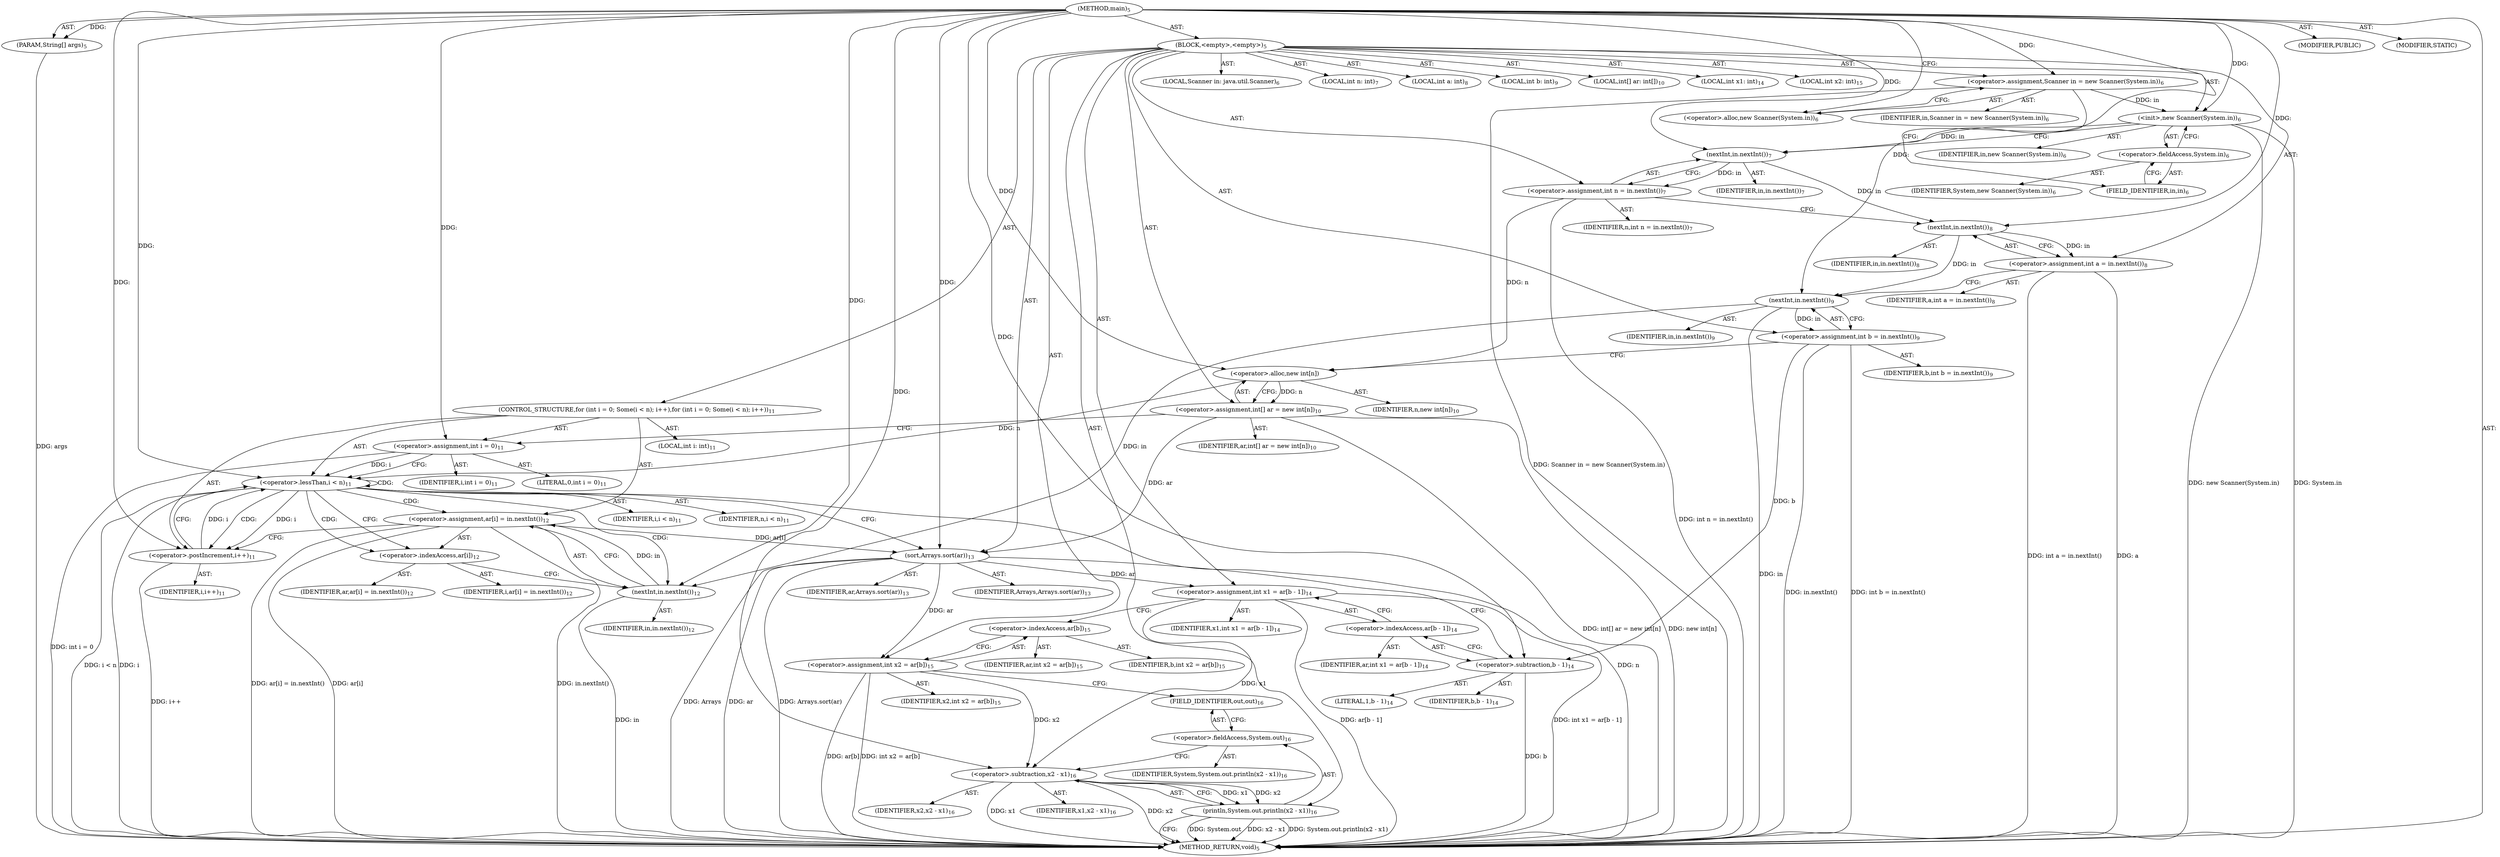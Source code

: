 digraph "main" {  
"19" [label = <(METHOD,main)<SUB>5</SUB>> ]
"20" [label = <(PARAM,String[] args)<SUB>5</SUB>> ]
"21" [label = <(BLOCK,&lt;empty&gt;,&lt;empty&gt;)<SUB>5</SUB>> ]
"4" [label = <(LOCAL,Scanner in: java.util.Scanner)<SUB>6</SUB>> ]
"22" [label = <(&lt;operator&gt;.assignment,Scanner in = new Scanner(System.in))<SUB>6</SUB>> ]
"23" [label = <(IDENTIFIER,in,Scanner in = new Scanner(System.in))<SUB>6</SUB>> ]
"24" [label = <(&lt;operator&gt;.alloc,new Scanner(System.in))<SUB>6</SUB>> ]
"25" [label = <(&lt;init&gt;,new Scanner(System.in))<SUB>6</SUB>> ]
"3" [label = <(IDENTIFIER,in,new Scanner(System.in))<SUB>6</SUB>> ]
"26" [label = <(&lt;operator&gt;.fieldAccess,System.in)<SUB>6</SUB>> ]
"27" [label = <(IDENTIFIER,System,new Scanner(System.in))<SUB>6</SUB>> ]
"28" [label = <(FIELD_IDENTIFIER,in,in)<SUB>6</SUB>> ]
"29" [label = <(LOCAL,int n: int)<SUB>7</SUB>> ]
"30" [label = <(&lt;operator&gt;.assignment,int n = in.nextInt())<SUB>7</SUB>> ]
"31" [label = <(IDENTIFIER,n,int n = in.nextInt())<SUB>7</SUB>> ]
"32" [label = <(nextInt,in.nextInt())<SUB>7</SUB>> ]
"33" [label = <(IDENTIFIER,in,in.nextInt())<SUB>7</SUB>> ]
"34" [label = <(LOCAL,int a: int)<SUB>8</SUB>> ]
"35" [label = <(&lt;operator&gt;.assignment,int a = in.nextInt())<SUB>8</SUB>> ]
"36" [label = <(IDENTIFIER,a,int a = in.nextInt())<SUB>8</SUB>> ]
"37" [label = <(nextInt,in.nextInt())<SUB>8</SUB>> ]
"38" [label = <(IDENTIFIER,in,in.nextInt())<SUB>8</SUB>> ]
"39" [label = <(LOCAL,int b: int)<SUB>9</SUB>> ]
"40" [label = <(&lt;operator&gt;.assignment,int b = in.nextInt())<SUB>9</SUB>> ]
"41" [label = <(IDENTIFIER,b,int b = in.nextInt())<SUB>9</SUB>> ]
"42" [label = <(nextInt,in.nextInt())<SUB>9</SUB>> ]
"43" [label = <(IDENTIFIER,in,in.nextInt())<SUB>9</SUB>> ]
"44" [label = <(LOCAL,int[] ar: int[])<SUB>10</SUB>> ]
"45" [label = <(&lt;operator&gt;.assignment,int[] ar = new int[n])<SUB>10</SUB>> ]
"46" [label = <(IDENTIFIER,ar,int[] ar = new int[n])<SUB>10</SUB>> ]
"47" [label = <(&lt;operator&gt;.alloc,new int[n])> ]
"48" [label = <(IDENTIFIER,n,new int[n])<SUB>10</SUB>> ]
"49" [label = <(CONTROL_STRUCTURE,for (int i = 0; Some(i &lt; n); i++),for (int i = 0; Some(i &lt; n); i++))<SUB>11</SUB>> ]
"50" [label = <(LOCAL,int i: int)<SUB>11</SUB>> ]
"51" [label = <(&lt;operator&gt;.assignment,int i = 0)<SUB>11</SUB>> ]
"52" [label = <(IDENTIFIER,i,int i = 0)<SUB>11</SUB>> ]
"53" [label = <(LITERAL,0,int i = 0)<SUB>11</SUB>> ]
"54" [label = <(&lt;operator&gt;.lessThan,i &lt; n)<SUB>11</SUB>> ]
"55" [label = <(IDENTIFIER,i,i &lt; n)<SUB>11</SUB>> ]
"56" [label = <(IDENTIFIER,n,i &lt; n)<SUB>11</SUB>> ]
"57" [label = <(&lt;operator&gt;.postIncrement,i++)<SUB>11</SUB>> ]
"58" [label = <(IDENTIFIER,i,i++)<SUB>11</SUB>> ]
"59" [label = <(&lt;operator&gt;.assignment,ar[i] = in.nextInt())<SUB>12</SUB>> ]
"60" [label = <(&lt;operator&gt;.indexAccess,ar[i])<SUB>12</SUB>> ]
"61" [label = <(IDENTIFIER,ar,ar[i] = in.nextInt())<SUB>12</SUB>> ]
"62" [label = <(IDENTIFIER,i,ar[i] = in.nextInt())<SUB>12</SUB>> ]
"63" [label = <(nextInt,in.nextInt())<SUB>12</SUB>> ]
"64" [label = <(IDENTIFIER,in,in.nextInt())<SUB>12</SUB>> ]
"65" [label = <(sort,Arrays.sort(ar))<SUB>13</SUB>> ]
"66" [label = <(IDENTIFIER,Arrays,Arrays.sort(ar))<SUB>13</SUB>> ]
"67" [label = <(IDENTIFIER,ar,Arrays.sort(ar))<SUB>13</SUB>> ]
"68" [label = <(LOCAL,int x1: int)<SUB>14</SUB>> ]
"69" [label = <(&lt;operator&gt;.assignment,int x1 = ar[b - 1])<SUB>14</SUB>> ]
"70" [label = <(IDENTIFIER,x1,int x1 = ar[b - 1])<SUB>14</SUB>> ]
"71" [label = <(&lt;operator&gt;.indexAccess,ar[b - 1])<SUB>14</SUB>> ]
"72" [label = <(IDENTIFIER,ar,int x1 = ar[b - 1])<SUB>14</SUB>> ]
"73" [label = <(&lt;operator&gt;.subtraction,b - 1)<SUB>14</SUB>> ]
"74" [label = <(IDENTIFIER,b,b - 1)<SUB>14</SUB>> ]
"75" [label = <(LITERAL,1,b - 1)<SUB>14</SUB>> ]
"76" [label = <(LOCAL,int x2: int)<SUB>15</SUB>> ]
"77" [label = <(&lt;operator&gt;.assignment,int x2 = ar[b])<SUB>15</SUB>> ]
"78" [label = <(IDENTIFIER,x2,int x2 = ar[b])<SUB>15</SUB>> ]
"79" [label = <(&lt;operator&gt;.indexAccess,ar[b])<SUB>15</SUB>> ]
"80" [label = <(IDENTIFIER,ar,int x2 = ar[b])<SUB>15</SUB>> ]
"81" [label = <(IDENTIFIER,b,int x2 = ar[b])<SUB>15</SUB>> ]
"82" [label = <(println,System.out.println(x2 - x1))<SUB>16</SUB>> ]
"83" [label = <(&lt;operator&gt;.fieldAccess,System.out)<SUB>16</SUB>> ]
"84" [label = <(IDENTIFIER,System,System.out.println(x2 - x1))<SUB>16</SUB>> ]
"85" [label = <(FIELD_IDENTIFIER,out,out)<SUB>16</SUB>> ]
"86" [label = <(&lt;operator&gt;.subtraction,x2 - x1)<SUB>16</SUB>> ]
"87" [label = <(IDENTIFIER,x2,x2 - x1)<SUB>16</SUB>> ]
"88" [label = <(IDENTIFIER,x1,x2 - x1)<SUB>16</SUB>> ]
"89" [label = <(MODIFIER,PUBLIC)> ]
"90" [label = <(MODIFIER,STATIC)> ]
"91" [label = <(METHOD_RETURN,void)<SUB>5</SUB>> ]
  "19" -> "20"  [ label = "AST: "] 
  "19" -> "21"  [ label = "AST: "] 
  "19" -> "89"  [ label = "AST: "] 
  "19" -> "90"  [ label = "AST: "] 
  "19" -> "91"  [ label = "AST: "] 
  "21" -> "4"  [ label = "AST: "] 
  "21" -> "22"  [ label = "AST: "] 
  "21" -> "25"  [ label = "AST: "] 
  "21" -> "29"  [ label = "AST: "] 
  "21" -> "30"  [ label = "AST: "] 
  "21" -> "34"  [ label = "AST: "] 
  "21" -> "35"  [ label = "AST: "] 
  "21" -> "39"  [ label = "AST: "] 
  "21" -> "40"  [ label = "AST: "] 
  "21" -> "44"  [ label = "AST: "] 
  "21" -> "45"  [ label = "AST: "] 
  "21" -> "49"  [ label = "AST: "] 
  "21" -> "65"  [ label = "AST: "] 
  "21" -> "68"  [ label = "AST: "] 
  "21" -> "69"  [ label = "AST: "] 
  "21" -> "76"  [ label = "AST: "] 
  "21" -> "77"  [ label = "AST: "] 
  "21" -> "82"  [ label = "AST: "] 
  "22" -> "23"  [ label = "AST: "] 
  "22" -> "24"  [ label = "AST: "] 
  "25" -> "3"  [ label = "AST: "] 
  "25" -> "26"  [ label = "AST: "] 
  "26" -> "27"  [ label = "AST: "] 
  "26" -> "28"  [ label = "AST: "] 
  "30" -> "31"  [ label = "AST: "] 
  "30" -> "32"  [ label = "AST: "] 
  "32" -> "33"  [ label = "AST: "] 
  "35" -> "36"  [ label = "AST: "] 
  "35" -> "37"  [ label = "AST: "] 
  "37" -> "38"  [ label = "AST: "] 
  "40" -> "41"  [ label = "AST: "] 
  "40" -> "42"  [ label = "AST: "] 
  "42" -> "43"  [ label = "AST: "] 
  "45" -> "46"  [ label = "AST: "] 
  "45" -> "47"  [ label = "AST: "] 
  "47" -> "48"  [ label = "AST: "] 
  "49" -> "50"  [ label = "AST: "] 
  "49" -> "51"  [ label = "AST: "] 
  "49" -> "54"  [ label = "AST: "] 
  "49" -> "57"  [ label = "AST: "] 
  "49" -> "59"  [ label = "AST: "] 
  "51" -> "52"  [ label = "AST: "] 
  "51" -> "53"  [ label = "AST: "] 
  "54" -> "55"  [ label = "AST: "] 
  "54" -> "56"  [ label = "AST: "] 
  "57" -> "58"  [ label = "AST: "] 
  "59" -> "60"  [ label = "AST: "] 
  "59" -> "63"  [ label = "AST: "] 
  "60" -> "61"  [ label = "AST: "] 
  "60" -> "62"  [ label = "AST: "] 
  "63" -> "64"  [ label = "AST: "] 
  "65" -> "66"  [ label = "AST: "] 
  "65" -> "67"  [ label = "AST: "] 
  "69" -> "70"  [ label = "AST: "] 
  "69" -> "71"  [ label = "AST: "] 
  "71" -> "72"  [ label = "AST: "] 
  "71" -> "73"  [ label = "AST: "] 
  "73" -> "74"  [ label = "AST: "] 
  "73" -> "75"  [ label = "AST: "] 
  "77" -> "78"  [ label = "AST: "] 
  "77" -> "79"  [ label = "AST: "] 
  "79" -> "80"  [ label = "AST: "] 
  "79" -> "81"  [ label = "AST: "] 
  "82" -> "83"  [ label = "AST: "] 
  "82" -> "86"  [ label = "AST: "] 
  "83" -> "84"  [ label = "AST: "] 
  "83" -> "85"  [ label = "AST: "] 
  "86" -> "87"  [ label = "AST: "] 
  "86" -> "88"  [ label = "AST: "] 
  "22" -> "28"  [ label = "CFG: "] 
  "25" -> "32"  [ label = "CFG: "] 
  "30" -> "37"  [ label = "CFG: "] 
  "35" -> "42"  [ label = "CFG: "] 
  "40" -> "47"  [ label = "CFG: "] 
  "45" -> "51"  [ label = "CFG: "] 
  "65" -> "73"  [ label = "CFG: "] 
  "69" -> "79"  [ label = "CFG: "] 
  "77" -> "85"  [ label = "CFG: "] 
  "82" -> "91"  [ label = "CFG: "] 
  "24" -> "22"  [ label = "CFG: "] 
  "26" -> "25"  [ label = "CFG: "] 
  "32" -> "30"  [ label = "CFG: "] 
  "37" -> "35"  [ label = "CFG: "] 
  "42" -> "40"  [ label = "CFG: "] 
  "47" -> "45"  [ label = "CFG: "] 
  "51" -> "54"  [ label = "CFG: "] 
  "54" -> "60"  [ label = "CFG: "] 
  "54" -> "65"  [ label = "CFG: "] 
  "57" -> "54"  [ label = "CFG: "] 
  "59" -> "57"  [ label = "CFG: "] 
  "71" -> "69"  [ label = "CFG: "] 
  "79" -> "77"  [ label = "CFG: "] 
  "83" -> "86"  [ label = "CFG: "] 
  "86" -> "82"  [ label = "CFG: "] 
  "28" -> "26"  [ label = "CFG: "] 
  "60" -> "63"  [ label = "CFG: "] 
  "63" -> "59"  [ label = "CFG: "] 
  "73" -> "71"  [ label = "CFG: "] 
  "85" -> "83"  [ label = "CFG: "] 
  "19" -> "24"  [ label = "CFG: "] 
  "20" -> "91"  [ label = "DDG: args"] 
  "22" -> "91"  [ label = "DDG: Scanner in = new Scanner(System.in)"] 
  "25" -> "91"  [ label = "DDG: System.in"] 
  "25" -> "91"  [ label = "DDG: new Scanner(System.in)"] 
  "30" -> "91"  [ label = "DDG: int n = in.nextInt()"] 
  "35" -> "91"  [ label = "DDG: a"] 
  "35" -> "91"  [ label = "DDG: int a = in.nextInt()"] 
  "42" -> "91"  [ label = "DDG: in"] 
  "40" -> "91"  [ label = "DDG: in.nextInt()"] 
  "40" -> "91"  [ label = "DDG: int b = in.nextInt()"] 
  "45" -> "91"  [ label = "DDG: new int[n]"] 
  "45" -> "91"  [ label = "DDG: int[] ar = new int[n]"] 
  "51" -> "91"  [ label = "DDG: int i = 0"] 
  "54" -> "91"  [ label = "DDG: i"] 
  "54" -> "91"  [ label = "DDG: n"] 
  "54" -> "91"  [ label = "DDG: i &lt; n"] 
  "65" -> "91"  [ label = "DDG: ar"] 
  "65" -> "91"  [ label = "DDG: Arrays.sort(ar)"] 
  "73" -> "91"  [ label = "DDG: b"] 
  "69" -> "91"  [ label = "DDG: ar[b - 1]"] 
  "69" -> "91"  [ label = "DDG: int x1 = ar[b - 1]"] 
  "77" -> "91"  [ label = "DDG: ar[b]"] 
  "77" -> "91"  [ label = "DDG: int x2 = ar[b]"] 
  "82" -> "91"  [ label = "DDG: System.out"] 
  "86" -> "91"  [ label = "DDG: x2"] 
  "86" -> "91"  [ label = "DDG: x1"] 
  "82" -> "91"  [ label = "DDG: x2 - x1"] 
  "82" -> "91"  [ label = "DDG: System.out.println(x2 - x1)"] 
  "59" -> "91"  [ label = "DDG: ar[i]"] 
  "63" -> "91"  [ label = "DDG: in"] 
  "59" -> "91"  [ label = "DDG: in.nextInt()"] 
  "59" -> "91"  [ label = "DDG: ar[i] = in.nextInt()"] 
  "57" -> "91"  [ label = "DDG: i++"] 
  "65" -> "91"  [ label = "DDG: Arrays"] 
  "19" -> "20"  [ label = "DDG: "] 
  "19" -> "22"  [ label = "DDG: "] 
  "32" -> "30"  [ label = "DDG: in"] 
  "37" -> "35"  [ label = "DDG: in"] 
  "42" -> "40"  [ label = "DDG: in"] 
  "47" -> "45"  [ label = "DDG: n"] 
  "65" -> "69"  [ label = "DDG: ar"] 
  "65" -> "77"  [ label = "DDG: ar"] 
  "22" -> "25"  [ label = "DDG: in"] 
  "19" -> "25"  [ label = "DDG: "] 
  "19" -> "51"  [ label = "DDG: "] 
  "63" -> "59"  [ label = "DDG: in"] 
  "19" -> "65"  [ label = "DDG: "] 
  "45" -> "65"  [ label = "DDG: ar"] 
  "59" -> "65"  [ label = "DDG: ar[i]"] 
  "86" -> "82"  [ label = "DDG: x2"] 
  "86" -> "82"  [ label = "DDG: x1"] 
  "25" -> "32"  [ label = "DDG: in"] 
  "19" -> "32"  [ label = "DDG: "] 
  "32" -> "37"  [ label = "DDG: in"] 
  "19" -> "37"  [ label = "DDG: "] 
  "37" -> "42"  [ label = "DDG: in"] 
  "19" -> "42"  [ label = "DDG: "] 
  "30" -> "47"  [ label = "DDG: n"] 
  "19" -> "47"  [ label = "DDG: "] 
  "51" -> "54"  [ label = "DDG: i"] 
  "57" -> "54"  [ label = "DDG: i"] 
  "19" -> "54"  [ label = "DDG: "] 
  "47" -> "54"  [ label = "DDG: n"] 
  "54" -> "57"  [ label = "DDG: i"] 
  "19" -> "57"  [ label = "DDG: "] 
  "77" -> "86"  [ label = "DDG: x2"] 
  "19" -> "86"  [ label = "DDG: "] 
  "69" -> "86"  [ label = "DDG: x1"] 
  "42" -> "63"  [ label = "DDG: in"] 
  "19" -> "63"  [ label = "DDG: "] 
  "40" -> "73"  [ label = "DDG: b"] 
  "19" -> "73"  [ label = "DDG: "] 
  "54" -> "60"  [ label = "CDG: "] 
  "54" -> "59"  [ label = "CDG: "] 
  "54" -> "57"  [ label = "CDG: "] 
  "54" -> "54"  [ label = "CDG: "] 
  "54" -> "63"  [ label = "CDG: "] 
}
